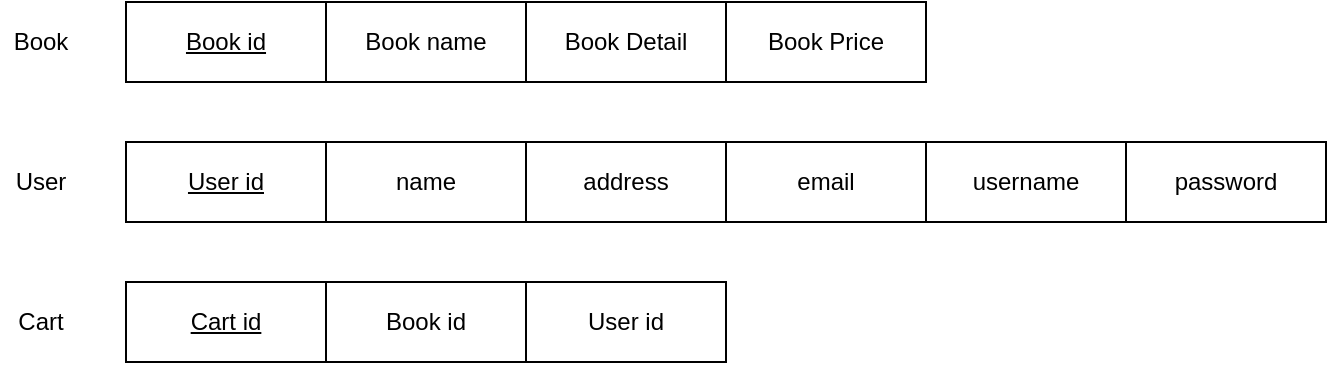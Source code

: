 <mxfile version="13.7.3" type="github"><diagram id="z3sY171VvKgvxx6rn5zB" name="Page-1"><mxGraphModel dx="1209" dy="667" grid="1" gridSize="10" guides="1" tooltips="1" connect="1" arrows="1" fold="1" page="1" pageScale="1" pageWidth="850" pageHeight="1100" math="0" shadow="0"><root><mxCell id="0"/><mxCell id="1" parent="0"/><mxCell id="Qwm-p3l3pJJPY104sLhy-2" value="Book name" style="whiteSpace=wrap;html=1;align=center;" vertex="1" parent="1"><mxGeometry x="203" y="240" width="100" height="40" as="geometry"/></mxCell><mxCell id="Qwm-p3l3pJJPY104sLhy-3" value="Book Detail" style="whiteSpace=wrap;html=1;align=center;" vertex="1" parent="1"><mxGeometry x="303" y="240" width="100" height="40" as="geometry"/></mxCell><mxCell id="Qwm-p3l3pJJPY104sLhy-4" value="Book" style="text;html=1;align=center;verticalAlign=middle;resizable=0;points=[];autosize=1;" vertex="1" parent="1"><mxGeometry x="40" y="250" width="40" height="20" as="geometry"/></mxCell><mxCell id="Qwm-p3l3pJJPY104sLhy-5" value="&lt;u&gt;Book id&lt;/u&gt;" style="whiteSpace=wrap;html=1;align=center;" vertex="1" parent="1"><mxGeometry x="103" y="240" width="100" height="40" as="geometry"/></mxCell><mxCell id="Qwm-p3l3pJJPY104sLhy-6" value="Book Price" style="whiteSpace=wrap;html=1;align=center;" vertex="1" parent="1"><mxGeometry x="403" y="240" width="100" height="40" as="geometry"/></mxCell><mxCell id="Qwm-p3l3pJJPY104sLhy-7" value="name" style="whiteSpace=wrap;html=1;align=center;" vertex="1" parent="1"><mxGeometry x="203" y="310" width="100" height="40" as="geometry"/></mxCell><mxCell id="Qwm-p3l3pJJPY104sLhy-8" value="address" style="whiteSpace=wrap;html=1;align=center;" vertex="1" parent="1"><mxGeometry x="303" y="310" width="100" height="40" as="geometry"/></mxCell><mxCell id="Qwm-p3l3pJJPY104sLhy-9" value="User" style="text;html=1;align=center;verticalAlign=middle;resizable=0;points=[];autosize=1;" vertex="1" parent="1"><mxGeometry x="40" y="320" width="40" height="20" as="geometry"/></mxCell><mxCell id="Qwm-p3l3pJJPY104sLhy-10" value="&lt;u&gt;User id&lt;/u&gt;" style="whiteSpace=wrap;html=1;align=center;" vertex="1" parent="1"><mxGeometry x="103" y="310" width="100" height="40" as="geometry"/></mxCell><mxCell id="Qwm-p3l3pJJPY104sLhy-11" value="email" style="whiteSpace=wrap;html=1;align=center;" vertex="1" parent="1"><mxGeometry x="403" y="310" width="100" height="40" as="geometry"/></mxCell><mxCell id="Qwm-p3l3pJJPY104sLhy-12" value="password" style="whiteSpace=wrap;html=1;align=center;" vertex="1" parent="1"><mxGeometry x="603" y="310" width="100" height="40" as="geometry"/></mxCell><mxCell id="Qwm-p3l3pJJPY104sLhy-13" value="username" style="whiteSpace=wrap;html=1;align=center;" vertex="1" parent="1"><mxGeometry x="503" y="310" width="100" height="40" as="geometry"/></mxCell><mxCell id="Qwm-p3l3pJJPY104sLhy-15" value="Book id" style="whiteSpace=wrap;html=1;align=center;" vertex="1" parent="1"><mxGeometry x="203" y="380" width="100" height="40" as="geometry"/></mxCell><mxCell id="Qwm-p3l3pJJPY104sLhy-16" value="User id" style="whiteSpace=wrap;html=1;align=center;" vertex="1" parent="1"><mxGeometry x="303" y="380" width="100" height="40" as="geometry"/></mxCell><mxCell id="Qwm-p3l3pJJPY104sLhy-17" value="Cart" style="text;html=1;align=center;verticalAlign=middle;resizable=0;points=[];autosize=1;" vertex="1" parent="1"><mxGeometry x="40" y="390" width="40" height="20" as="geometry"/></mxCell><mxCell id="Qwm-p3l3pJJPY104sLhy-18" value="&lt;u&gt;Cart id&lt;/u&gt;" style="whiteSpace=wrap;html=1;align=center;" vertex="1" parent="1"><mxGeometry x="103" y="380" width="100" height="40" as="geometry"/></mxCell></root></mxGraphModel></diagram></mxfile>